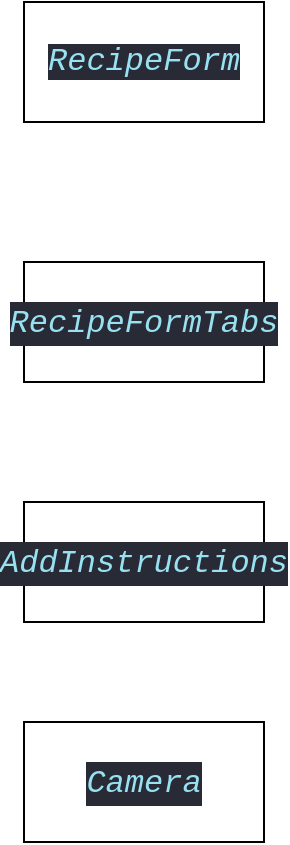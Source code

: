 <mxfile>
    <diagram id="swlSuBrwrs34Q-nsyu7U" name="Page-1">
        <mxGraphModel dx="626" dy="528" grid="1" gridSize="10" guides="1" tooltips="1" connect="1" arrows="1" fold="1" page="1" pageScale="1" pageWidth="850" pageHeight="1100" math="0" shadow="0">
            <root>
                <mxCell id="0"/>
                <mxCell id="1" parent="0"/>
                <mxCell id="2" value="&lt;span style=&quot;color: rgb(151 , 225 , 241) ; font-family: &amp;#34;consolas&amp;#34; , &amp;#34;courier new&amp;#34; , monospace ; font-size: 16px ; font-style: italic ; background-color: rgb(40 , 42 , 54)&quot;&gt;RecipeForm&lt;/span&gt;" style="rounded=0;whiteSpace=wrap;html=1;" vertex="1" parent="1">
                    <mxGeometry x="130" y="60" width="120" height="60" as="geometry"/>
                </mxCell>
                <mxCell id="3" value="&lt;div style=&quot;color: rgb(246 , 246 , 244) ; background-color: rgb(40 , 42 , 54) ; font-family: &amp;#34;consolas&amp;#34; , &amp;#34;courier new&amp;#34; , monospace ; font-size: 16px ; line-height: 22px&quot;&gt;&lt;span style=&quot;color: #97e1f1 ; font-style: italic&quot;&gt;RecipeFormTabs&lt;/span&gt;&lt;/div&gt;" style="rounded=0;whiteSpace=wrap;html=1;" vertex="1" parent="1">
                    <mxGeometry x="130" y="190" width="120" height="60" as="geometry"/>
                </mxCell>
                <mxCell id="4" value="&lt;div style=&quot;color: rgb(246 , 246 , 244) ; background-color: rgb(40 , 42 , 54) ; font-family: &amp;#34;consolas&amp;#34; , &amp;#34;courier new&amp;#34; , monospace ; font-size: 16px ; line-height: 22px&quot;&gt;&lt;span style=&quot;color: #97e1f1 ; font-style: italic&quot;&gt;AddInstructions&lt;/span&gt;&lt;/div&gt;" style="rounded=0;whiteSpace=wrap;html=1;" vertex="1" parent="1">
                    <mxGeometry x="130" y="310" width="120" height="60" as="geometry"/>
                </mxCell>
                <mxCell id="6" value="&lt;div style=&quot;color: rgb(246 , 246 , 244) ; background-color: rgb(40 , 42 , 54) ; font-family: &amp;#34;consolas&amp;#34; , &amp;#34;courier new&amp;#34; , monospace ; font-size: 16px ; line-height: 22px&quot;&gt;&lt;span style=&quot;color: #97e1f1 ; font-style: italic&quot;&gt;Camera&lt;/span&gt;&lt;/div&gt;" style="rounded=0;whiteSpace=wrap;html=1;" vertex="1" parent="1">
                    <mxGeometry x="130" y="420" width="120" height="60" as="geometry"/>
                </mxCell>
            </root>
        </mxGraphModel>
    </diagram>
</mxfile>